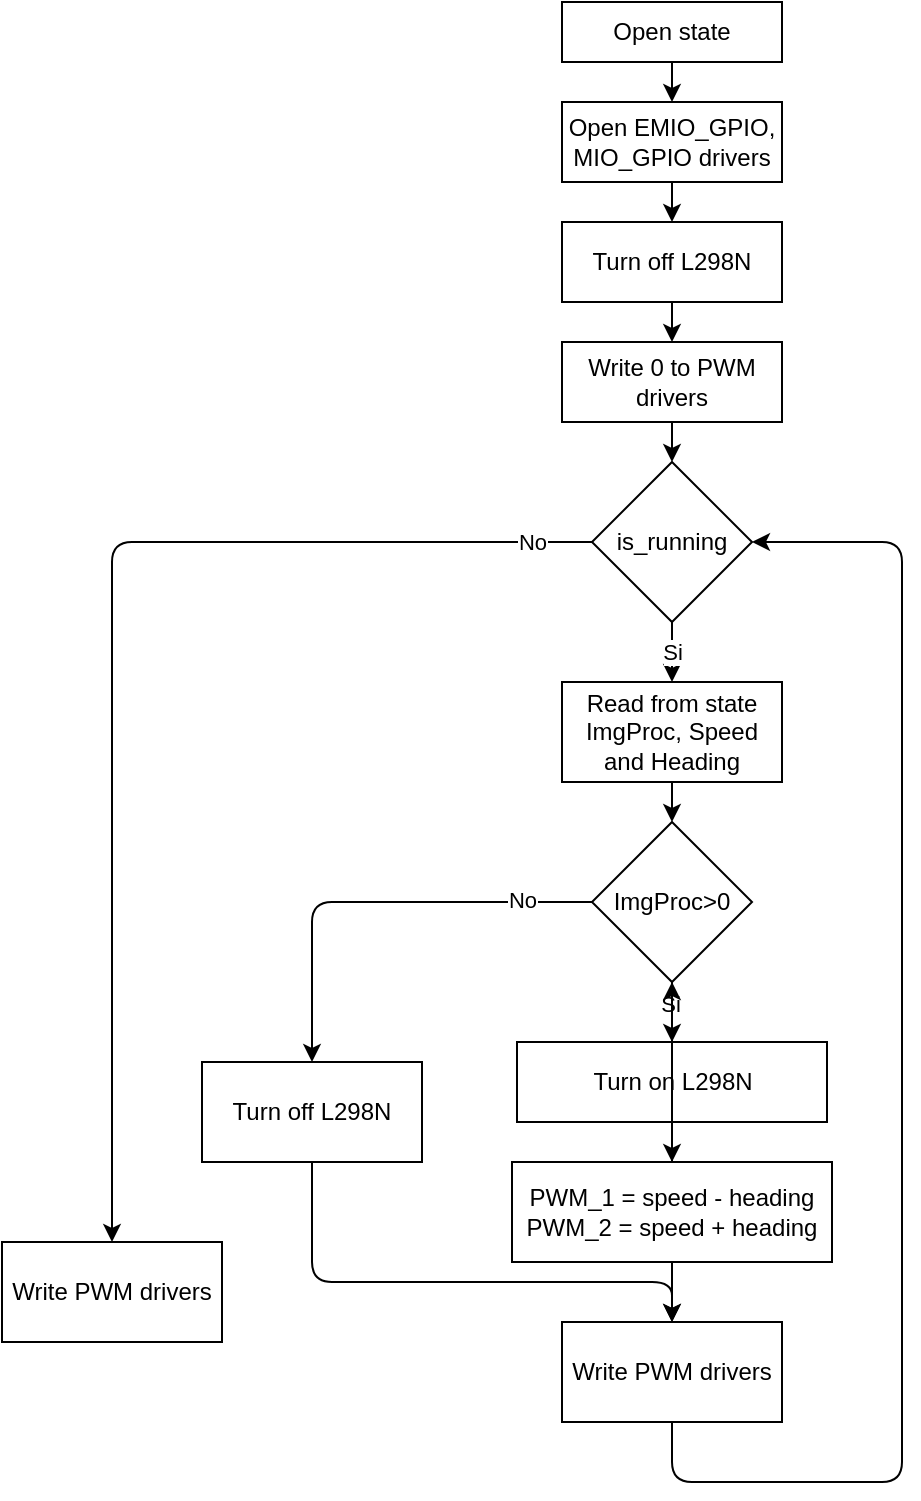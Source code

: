 <mxfile>
    <diagram id="k3sJSPPG3f83xloFxLID" name="Page-1">
        <mxGraphModel dx="682" dy="984" grid="1" gridSize="10" guides="1" tooltips="1" connect="1" arrows="1" fold="1" page="1" pageScale="1" pageWidth="1169" pageHeight="827" math="0" shadow="0">
            <root>
                <mxCell id="0"/>
                <mxCell id="1" parent="0"/>
                <mxCell id="11" style="edgeStyle=none;html=1;" edge="1" parent="1" source="2" target="3">
                    <mxGeometry relative="1" as="geometry"/>
                </mxCell>
                <mxCell id="2" value="Open state" style="rounded=0;whiteSpace=wrap;html=1;" vertex="1" parent="1">
                    <mxGeometry x="400" y="20" width="110" height="30" as="geometry"/>
                </mxCell>
                <mxCell id="12" style="edgeStyle=none;html=1;" edge="1" parent="1" source="3" target="4">
                    <mxGeometry relative="1" as="geometry"/>
                </mxCell>
                <mxCell id="3" value="Open EMIO_GPIO, MIO_GPIO drivers" style="rounded=0;whiteSpace=wrap;html=1;" vertex="1" parent="1">
                    <mxGeometry x="400" y="70" width="110" height="40" as="geometry"/>
                </mxCell>
                <mxCell id="13" style="edgeStyle=none;html=1;" edge="1" parent="1" source="4" target="5">
                    <mxGeometry relative="1" as="geometry"/>
                </mxCell>
                <mxCell id="4" value="Turn off L298N" style="rounded=0;whiteSpace=wrap;html=1;" vertex="1" parent="1">
                    <mxGeometry x="400" y="130" width="110" height="40" as="geometry"/>
                </mxCell>
                <mxCell id="14" style="edgeStyle=none;html=1;" edge="1" parent="1" source="5" target="6">
                    <mxGeometry relative="1" as="geometry"/>
                </mxCell>
                <mxCell id="5" value="Write 0 to PWM drivers" style="rounded=0;whiteSpace=wrap;html=1;" vertex="1" parent="1">
                    <mxGeometry x="400" y="190" width="110" height="40" as="geometry"/>
                </mxCell>
                <mxCell id="15" value="Si" style="edgeStyle=none;html=1;" edge="1" parent="1" source="6" target="7">
                    <mxGeometry relative="1" as="geometry"/>
                </mxCell>
                <mxCell id="19" style="edgeStyle=orthogonalEdgeStyle;html=1;entryX=0.5;entryY=0;entryDx=0;entryDy=0;" edge="1" parent="1" source="6" target="38">
                    <mxGeometry relative="1" as="geometry">
                        <mxPoint x="160" y="640" as="targetPoint"/>
                    </mxGeometry>
                </mxCell>
                <mxCell id="20" value="No" style="edgeLabel;html=1;align=center;verticalAlign=middle;resizable=0;points=[];" vertex="1" connectable="0" parent="19">
                    <mxGeometry x="-0.848" y="1" relative="1" as="geometry">
                        <mxPoint x="15" y="-1" as="offset"/>
                    </mxGeometry>
                </mxCell>
                <mxCell id="6" value="is_running" style="rhombus;whiteSpace=wrap;html=1;" vertex="1" parent="1">
                    <mxGeometry x="415" y="250" width="80" height="80" as="geometry"/>
                </mxCell>
                <mxCell id="16" style="edgeStyle=none;html=1;entryX=0.5;entryY=0;entryDx=0;entryDy=0;" edge="1" parent="1" source="7" target="10">
                    <mxGeometry relative="1" as="geometry"/>
                </mxCell>
                <mxCell id="7" value="Read from state ImgProc, Speed and Heading" style="rounded=0;whiteSpace=wrap;html=1;" vertex="1" parent="1">
                    <mxGeometry x="400" y="360" width="110" height="50" as="geometry"/>
                </mxCell>
                <mxCell id="29" style="edgeStyle=orthogonalEdgeStyle;html=1;entryX=0.5;entryY=0;entryDx=0;entryDy=0;" edge="1" parent="1" source="8" target="28">
                    <mxGeometry relative="1" as="geometry"/>
                </mxCell>
                <mxCell id="8" value="Turn on L298N" style="rounded=0;whiteSpace=wrap;html=1;" vertex="1" parent="1">
                    <mxGeometry x="377.5" y="540" width="155" height="40" as="geometry"/>
                </mxCell>
                <mxCell id="17" style="edgeStyle=none;html=1;entryX=0.5;entryY=0;entryDx=0;entryDy=0;" edge="1" parent="1" source="10" target="8">
                    <mxGeometry relative="1" as="geometry"/>
                </mxCell>
                <mxCell id="18" value="Si" style="edgeLabel;html=1;align=center;verticalAlign=middle;resizable=0;points=[];" vertex="1" connectable="0" parent="17">
                    <mxGeometry x="-0.286" y="-1" relative="1" as="geometry">
                        <mxPoint as="offset"/>
                    </mxGeometry>
                </mxCell>
                <mxCell id="23" style="edgeStyle=orthogonalEdgeStyle;html=1;entryX=0.5;entryY=0;entryDx=0;entryDy=0;" edge="1" parent="1" source="10" target="22">
                    <mxGeometry relative="1" as="geometry"/>
                </mxCell>
                <mxCell id="24" value="No" style="edgeLabel;html=1;align=center;verticalAlign=middle;resizable=0;points=[];" vertex="1" connectable="0" parent="23">
                    <mxGeometry x="-0.682" y="-1" relative="1" as="geometry">
                        <mxPoint as="offset"/>
                    </mxGeometry>
                </mxCell>
                <mxCell id="10" value="ImgProc&amp;gt;0" style="rhombus;whiteSpace=wrap;html=1;" vertex="1" parent="1">
                    <mxGeometry x="415" y="430" width="80" height="80" as="geometry"/>
                </mxCell>
                <mxCell id="36" style="edgeStyle=orthogonalEdgeStyle;html=1;entryX=0.5;entryY=0;entryDx=0;entryDy=0;" edge="1" parent="1" source="22" target="25">
                    <mxGeometry relative="1" as="geometry">
                        <Array as="points">
                            <mxPoint x="275" y="660"/>
                            <mxPoint x="455" y="660"/>
                        </Array>
                    </mxGeometry>
                </mxCell>
                <mxCell id="22" value="Turn off L298N" style="rounded=0;whiteSpace=wrap;html=1;" vertex="1" parent="1">
                    <mxGeometry x="220" y="550" width="110" height="50" as="geometry"/>
                </mxCell>
                <mxCell id="40" style="edgeStyle=orthogonalEdgeStyle;html=1;entryX=1;entryY=0.5;entryDx=0;entryDy=0;exitX=0.5;exitY=1;exitDx=0;exitDy=0;" edge="1" parent="1" source="25" target="6">
                    <mxGeometry relative="1" as="geometry">
                        <Array as="points">
                            <mxPoint x="455" y="760"/>
                            <mxPoint x="570" y="760"/>
                            <mxPoint x="570" y="290"/>
                        </Array>
                    </mxGeometry>
                </mxCell>
                <mxCell id="25" value="&lt;span&gt;Write PWM drivers&lt;/span&gt;" style="rounded=0;whiteSpace=wrap;html=1;" vertex="1" parent="1">
                    <mxGeometry x="400" y="680" width="110" height="50" as="geometry"/>
                </mxCell>
                <mxCell id="39" style="edgeStyle=orthogonalEdgeStyle;html=1;entryX=0.5;entryY=0;entryDx=0;entryDy=0;" edge="1" parent="1" source="28" target="25">
                    <mxGeometry relative="1" as="geometry"/>
                </mxCell>
                <mxCell id="41" value="" style="edgeStyle=orthogonalEdgeStyle;html=1;" edge="1" parent="1" source="28" target="10">
                    <mxGeometry relative="1" as="geometry"/>
                </mxCell>
                <mxCell id="28" value="PWM_1 = speed - heading&lt;br&gt;&lt;span style=&quot;color: rgba(0 , 0 , 0 , 0) ; font-family: monospace ; font-size: 0px&quot;&gt;%&lt;/span&gt;PWM_2 = speed + heading&lt;span style=&quot;color: rgba(0 , 0 , 0 , 0) ; font-family: monospace ; font-size: 0px&quot;&gt;3CmxGraphModel%3E%3Croot%3E%3CmxCell%20id%3D%220%22%2F%3E%3CmxCell%20id%3D%221%22%20parent%3D%220%22%2F%3E%3CmxCell%20id%3D%222%22%20value%3D%22Read%20from%20state%20ImgProc%2C%20Speed%20and%20Heading%22%20style%3D%22rounded%3D0%3BwhiteSpace%3Dwrap%3Bhtml%3D1%3B%22%20vertex%3D%221%22%20parent%3D%221%22%3E%3CmxGeometry%20x%3D%22400%22%20y%3D%22350%22%20width%3D%22110%22%20height%3D%2250%22%20as%3D%22geometry%22%2F%3E%3C%2FmxCell%3E%3C%2Froot%3E%3C%2FmxGraphModel%3E&lt;/span&gt;" style="rounded=0;whiteSpace=wrap;html=1;" vertex="1" parent="1">
                    <mxGeometry x="375" y="600" width="160" height="50" as="geometry"/>
                </mxCell>
                <mxCell id="38" value="&lt;span&gt;Write PWM drivers&lt;/span&gt;" style="rounded=0;whiteSpace=wrap;html=1;" vertex="1" parent="1">
                    <mxGeometry x="120" y="640" width="110" height="50" as="geometry"/>
                </mxCell>
            </root>
        </mxGraphModel>
    </diagram>
</mxfile>